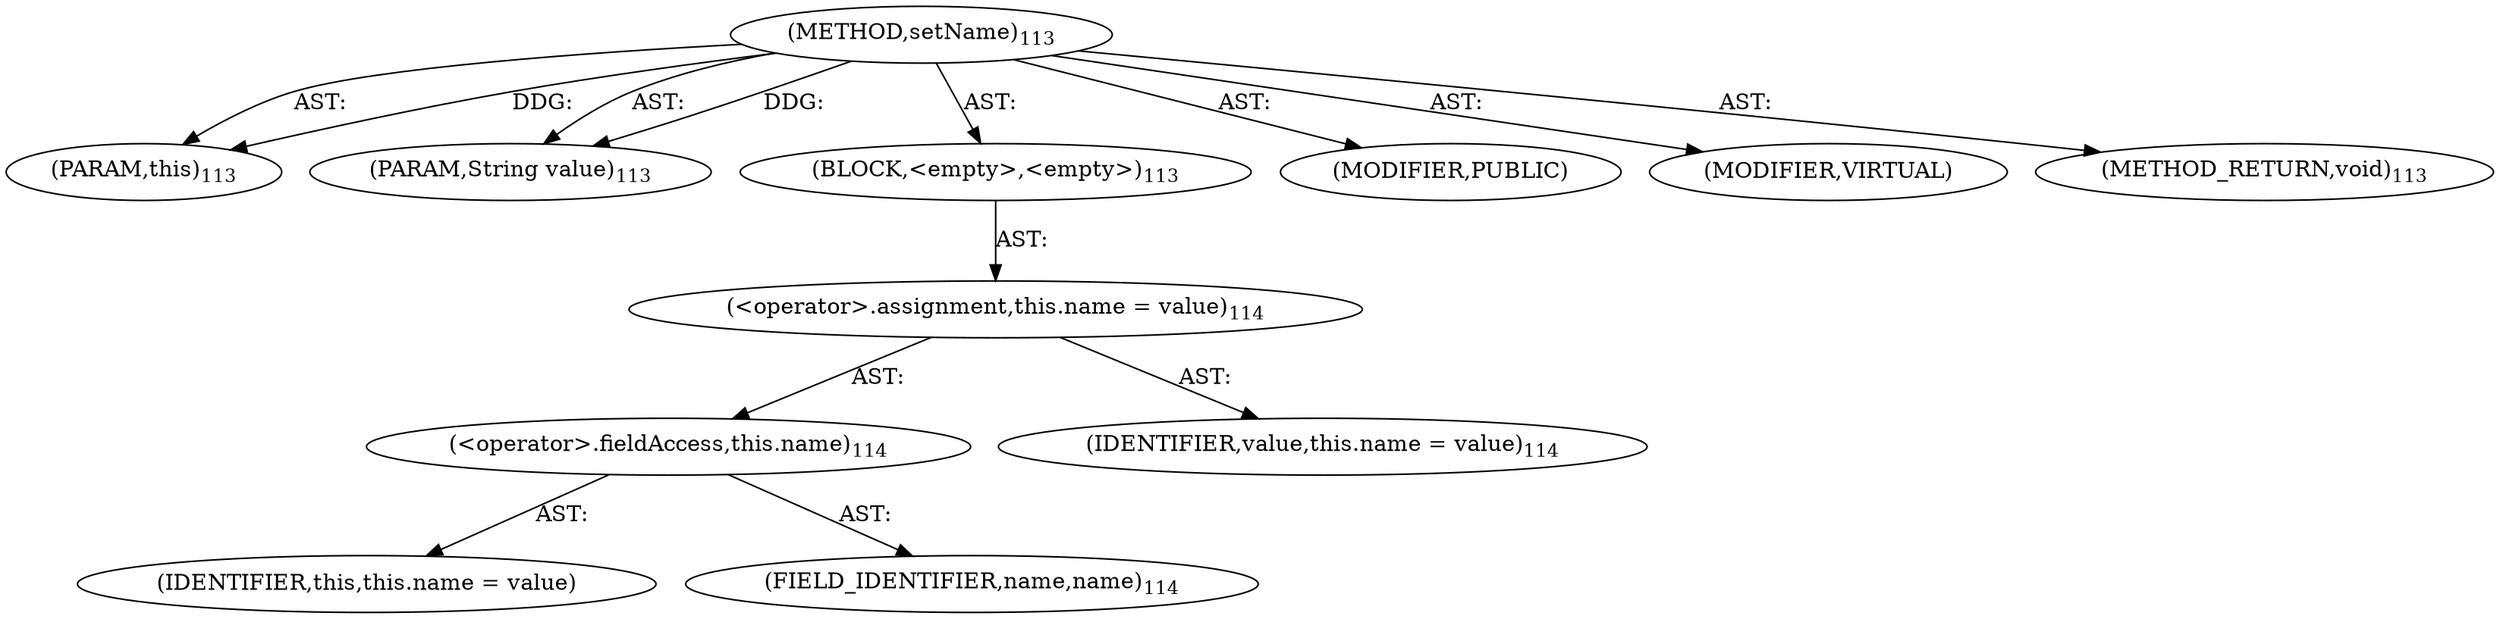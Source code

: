 digraph "setName" {  
"111669149699" [label = <(METHOD,setName)<SUB>113</SUB>> ]
"115964117003" [label = <(PARAM,this)<SUB>113</SUB>> ]
"115964117004" [label = <(PARAM,String value)<SUB>113</SUB>> ]
"25769803779" [label = <(BLOCK,&lt;empty&gt;,&lt;empty&gt;)<SUB>113</SUB>> ]
"30064771098" [label = <(&lt;operator&gt;.assignment,this.name = value)<SUB>114</SUB>> ]
"30064771099" [label = <(&lt;operator&gt;.fieldAccess,this.name)<SUB>114</SUB>> ]
"68719476760" [label = <(IDENTIFIER,this,this.name = value)> ]
"55834574860" [label = <(FIELD_IDENTIFIER,name,name)<SUB>114</SUB>> ]
"68719476761" [label = <(IDENTIFIER,value,this.name = value)<SUB>114</SUB>> ]
"133143986189" [label = <(MODIFIER,PUBLIC)> ]
"133143986190" [label = <(MODIFIER,VIRTUAL)> ]
"128849018883" [label = <(METHOD_RETURN,void)<SUB>113</SUB>> ]
  "111669149699" -> "115964117003"  [ label = "AST: "] 
  "111669149699" -> "115964117004"  [ label = "AST: "] 
  "111669149699" -> "25769803779"  [ label = "AST: "] 
  "111669149699" -> "133143986189"  [ label = "AST: "] 
  "111669149699" -> "133143986190"  [ label = "AST: "] 
  "111669149699" -> "128849018883"  [ label = "AST: "] 
  "25769803779" -> "30064771098"  [ label = "AST: "] 
  "30064771098" -> "30064771099"  [ label = "AST: "] 
  "30064771098" -> "68719476761"  [ label = "AST: "] 
  "30064771099" -> "68719476760"  [ label = "AST: "] 
  "30064771099" -> "55834574860"  [ label = "AST: "] 
  "111669149699" -> "115964117003"  [ label = "DDG: "] 
  "111669149699" -> "115964117004"  [ label = "DDG: "] 
}
